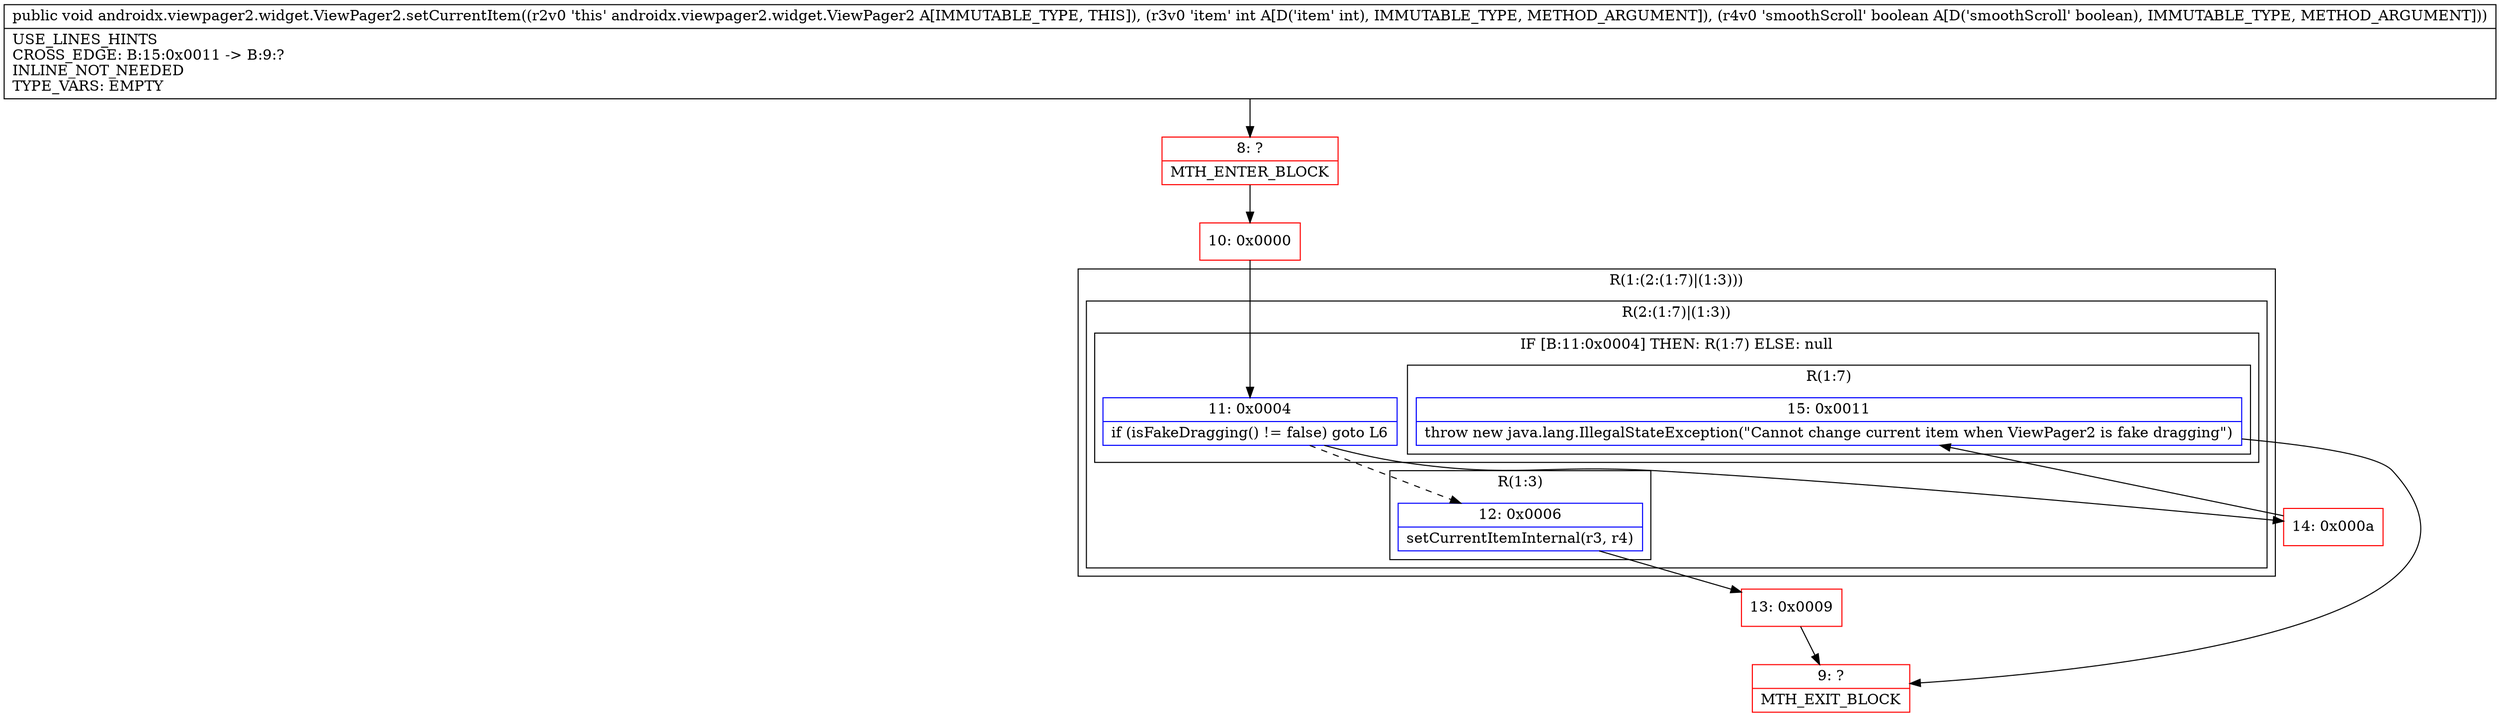 digraph "CFG forandroidx.viewpager2.widget.ViewPager2.setCurrentItem(IZ)V" {
subgraph cluster_Region_1575623870 {
label = "R(1:(2:(1:7)|(1:3)))";
node [shape=record,color=blue];
subgraph cluster_Region_1065823959 {
label = "R(2:(1:7)|(1:3))";
node [shape=record,color=blue];
subgraph cluster_IfRegion_221995124 {
label = "IF [B:11:0x0004] THEN: R(1:7) ELSE: null";
node [shape=record,color=blue];
Node_11 [shape=record,label="{11\:\ 0x0004|if (isFakeDragging() != false) goto L6\l}"];
subgraph cluster_Region_582172022 {
label = "R(1:7)";
node [shape=record,color=blue];
Node_15 [shape=record,label="{15\:\ 0x0011|throw new java.lang.IllegalStateException(\"Cannot change current item when ViewPager2 is fake dragging\")\l}"];
}
}
subgraph cluster_Region_800184946 {
label = "R(1:3)";
node [shape=record,color=blue];
Node_12 [shape=record,label="{12\:\ 0x0006|setCurrentItemInternal(r3, r4)\l}"];
}
}
}
Node_8 [shape=record,color=red,label="{8\:\ ?|MTH_ENTER_BLOCK\l}"];
Node_10 [shape=record,color=red,label="{10\:\ 0x0000}"];
Node_13 [shape=record,color=red,label="{13\:\ 0x0009}"];
Node_9 [shape=record,color=red,label="{9\:\ ?|MTH_EXIT_BLOCK\l}"];
Node_14 [shape=record,color=red,label="{14\:\ 0x000a}"];
MethodNode[shape=record,label="{public void androidx.viewpager2.widget.ViewPager2.setCurrentItem((r2v0 'this' androidx.viewpager2.widget.ViewPager2 A[IMMUTABLE_TYPE, THIS]), (r3v0 'item' int A[D('item' int), IMMUTABLE_TYPE, METHOD_ARGUMENT]), (r4v0 'smoothScroll' boolean A[D('smoothScroll' boolean), IMMUTABLE_TYPE, METHOD_ARGUMENT]))  | USE_LINES_HINTS\lCROSS_EDGE: B:15:0x0011 \-\> B:9:?\lINLINE_NOT_NEEDED\lTYPE_VARS: EMPTY\l}"];
MethodNode -> Node_8;Node_11 -> Node_12[style=dashed];
Node_11 -> Node_14;
Node_15 -> Node_9;
Node_12 -> Node_13;
Node_8 -> Node_10;
Node_10 -> Node_11;
Node_13 -> Node_9;
Node_14 -> Node_15;
}

